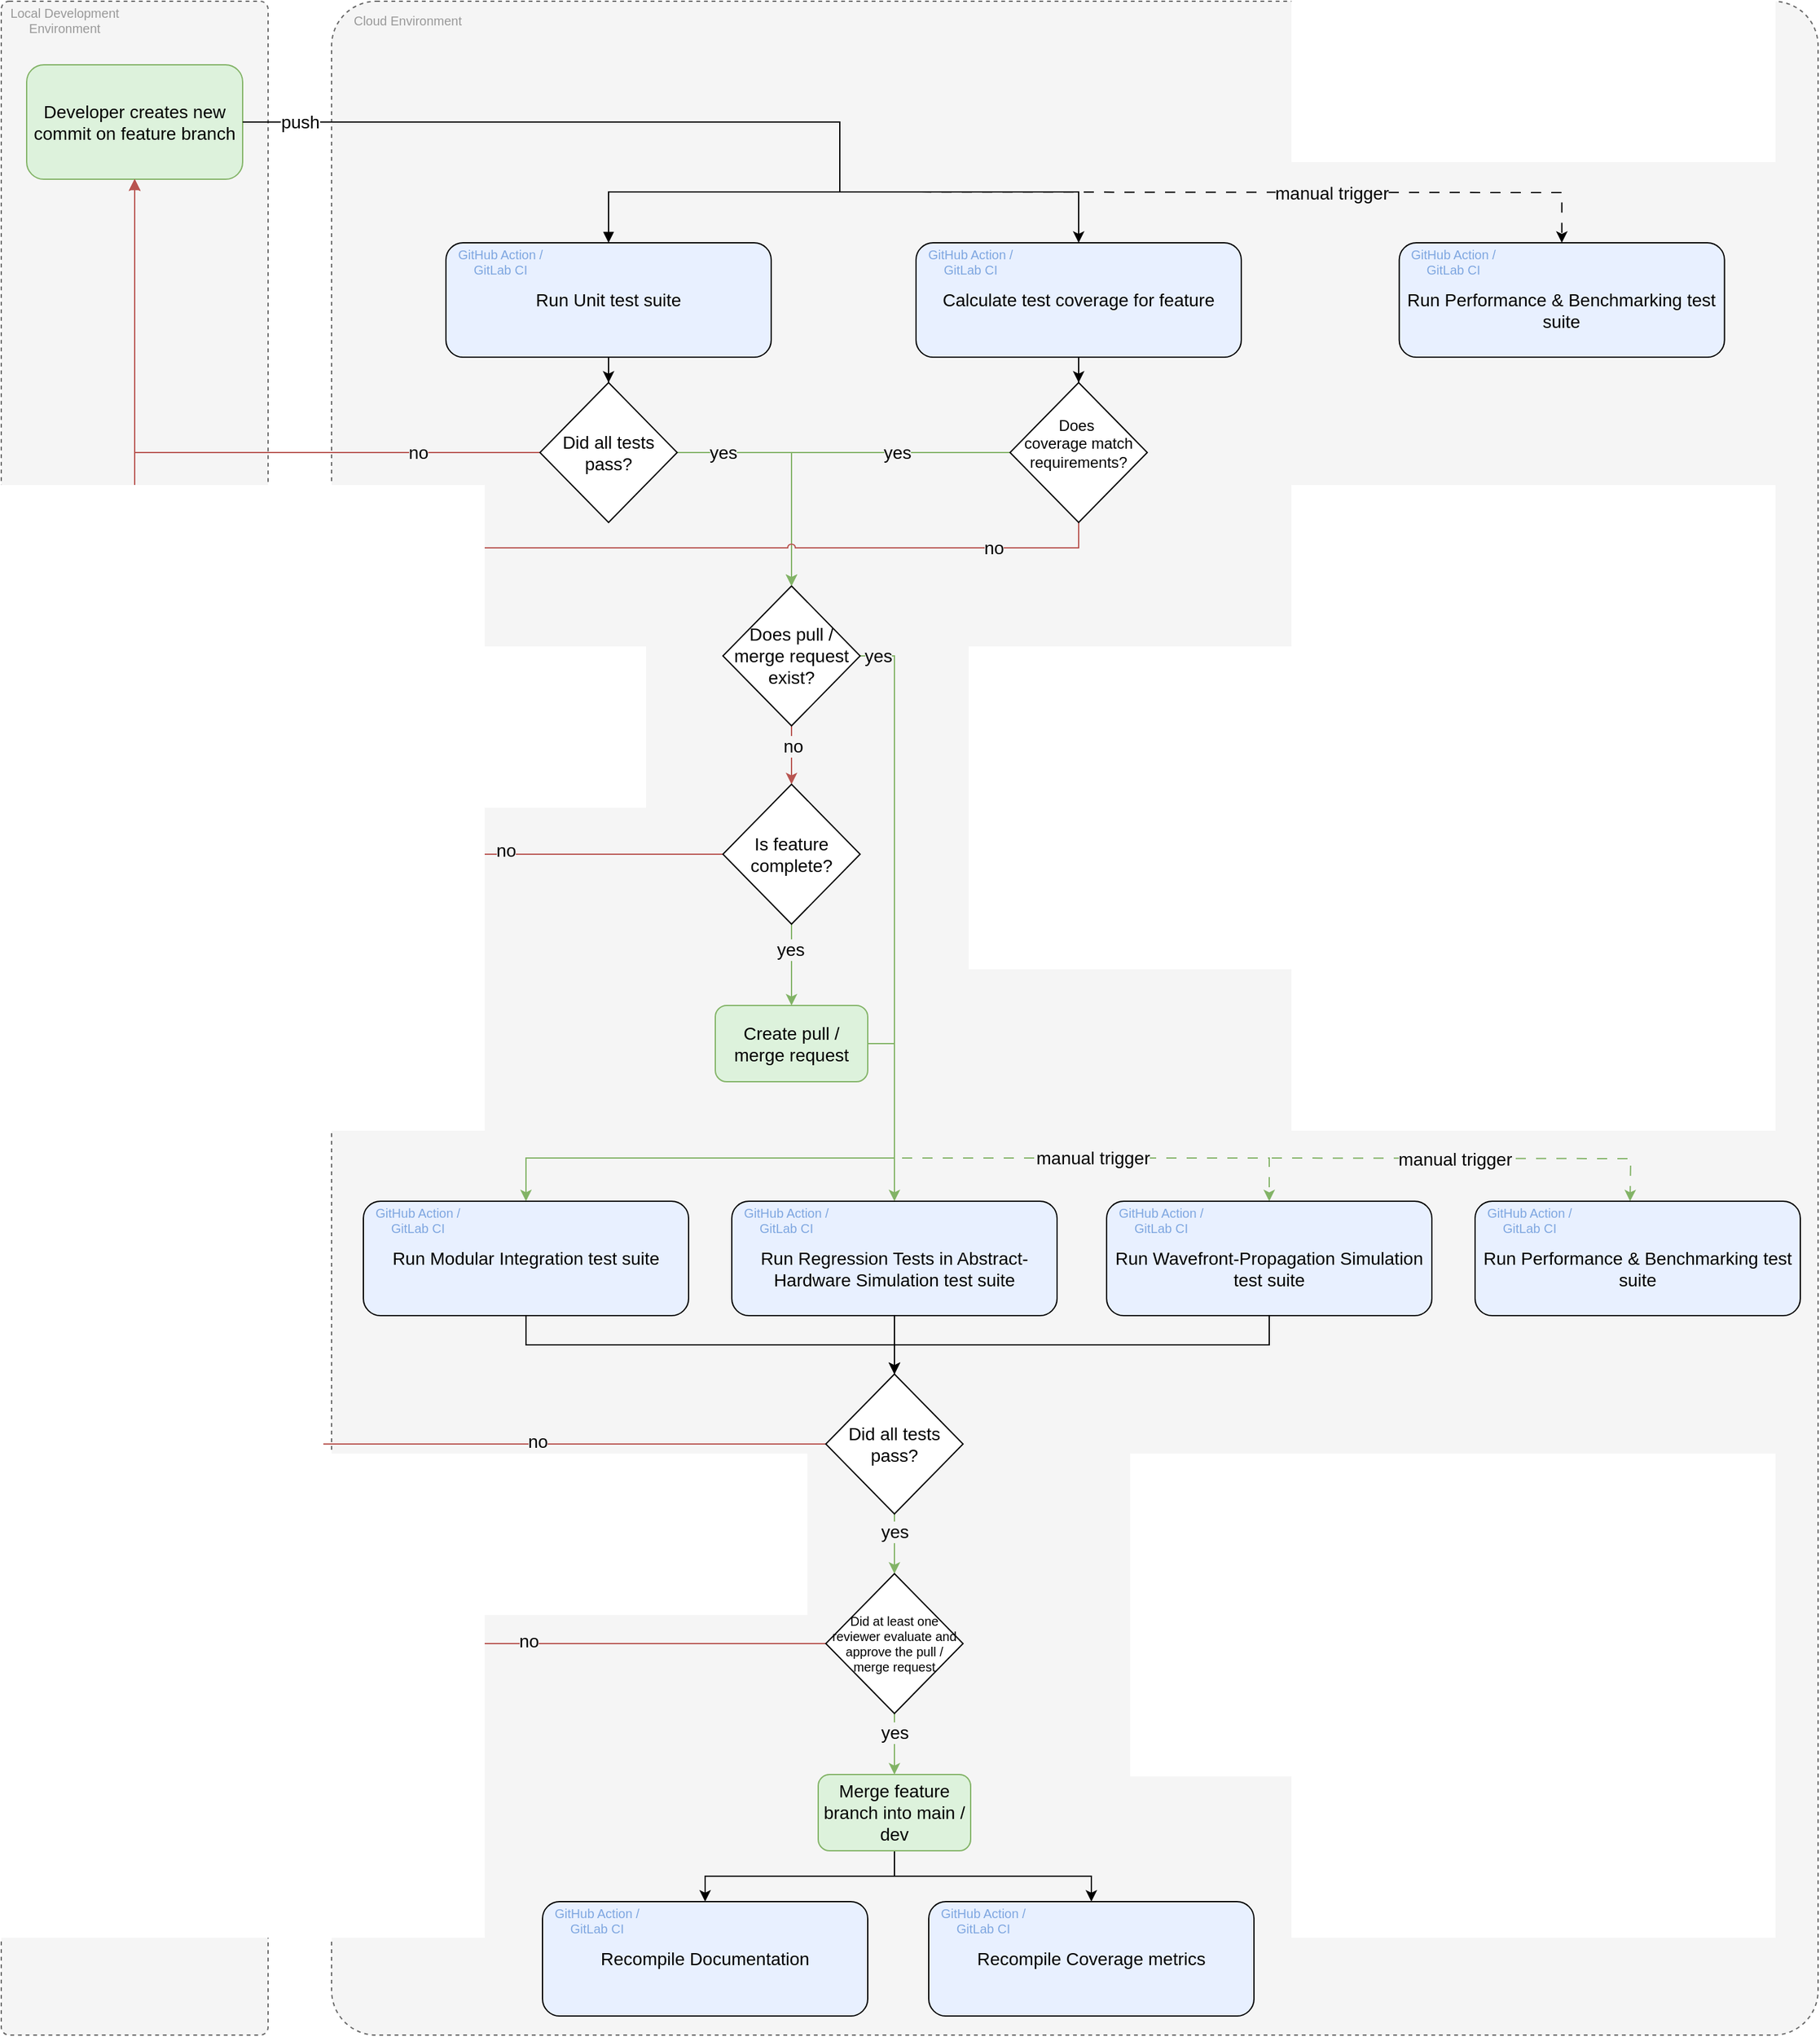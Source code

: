 <mxfile version="28.0.6">
  <diagram id="diagram1" name="CI/CD Testing Strategy">
    <mxGraphModel dx="2524" dy="2319" grid="1" gridSize="10" guides="1" tooltips="1" connect="1" arrows="1" fold="1" page="1" pageScale="1" pageWidth="827" pageHeight="1169" math="0" shadow="0">
      <root>
        <mxCell id="0" />
        <mxCell id="1" parent="0" />
        <mxCell id="tsUWQP2c0bH251ntCYhW-94" value="" style="rounded=1;whiteSpace=wrap;html=1;fillColor=#f5f5f5;dashed=1;strokeColor=#666666;fontColor=#333333;arcSize=3;" parent="1" vertex="1">
          <mxGeometry x="-140" y="-150" width="210" height="1600" as="geometry" />
        </mxCell>
        <mxCell id="tsUWQP2c0bH251ntCYhW-95" value="Local Development Environment" style="text;html=1;align=center;verticalAlign=middle;whiteSpace=wrap;rounded=0;fontSize=10;fontColor=#999999;" parent="1" vertex="1">
          <mxGeometry x="-140" y="-150" width="100" height="30" as="geometry" />
        </mxCell>
        <mxCell id="tsUWQP2c0bH251ntCYhW-91" value="" style="rounded=1;whiteSpace=wrap;html=1;fillColor=#f5f5f5;dashed=1;strokeColor=#666666;fontColor=#333333;arcSize=3;" parent="1" vertex="1">
          <mxGeometry x="120" y="-150" width="1170" height="1600" as="geometry" />
        </mxCell>
        <mxCell id="tsUWQP2c0bH251ntCYhW-81" style="edgeStyle=orthogonalEdgeStyle;rounded=0;orthogonalLoop=1;jettySize=auto;html=1;exitX=1;exitY=0.5;exitDx=0;exitDy=0;entryX=0.5;entryY=0;entryDx=0;entryDy=0;fontColor=#000000;strokeColor=#000000;" parent="1" source="2" target="tsUWQP2c0bH251ntCYhW-79" edge="1">
          <mxGeometry relative="1" as="geometry">
            <Array as="points">
              <mxPoint x="520" y="-55" />
              <mxPoint x="520" />
              <mxPoint x="708" />
            </Array>
          </mxGeometry>
        </mxCell>
        <mxCell id="2" value="Developer creates new commit on feature branch" style="rounded=1;whiteSpace=wrap;html=1;strokeColor=#82b366;fillColor=#DDF2DC;fontSize=14;fontColor=#000000;" parent="1" vertex="1">
          <mxGeometry x="-120" y="-100" width="170" height="90" as="geometry" />
        </mxCell>
        <mxCell id="tsUWQP2c0bH251ntCYhW-20" value="" style="edgeStyle=orthogonalEdgeStyle;rounded=0;orthogonalLoop=1;jettySize=auto;html=1;strokeColor=#000000;" parent="1" source="4" target="tsUWQP2c0bH251ntCYhW-18" edge="1">
          <mxGeometry relative="1" as="geometry" />
        </mxCell>
        <mxCell id="4" value="Run Unit test suite" style="rounded=1;whiteSpace=wrap;html=1;strokeColor=#000000;fillColor=#e8f0ff;fontSize=14;fontColor=#000000;" parent="1" vertex="1">
          <mxGeometry x="210" y="40" width="256" height="90" as="geometry" />
        </mxCell>
        <mxCell id="tsUWQP2c0bH251ntCYhW-17" value="" style="edgeStyle=orthogonalEdgeStyle;rounded=0;orthogonalLoop=1;jettySize=auto;html=1;exitX=1;exitY=0.5;exitDx=0;exitDy=0;fillColor=#d5e8d4;strokeColor=#82b366;" parent="1" source="tsUWQP2c0bH251ntCYhW-18" target="tsUWQP2c0bH251ntCYhW-16" edge="1">
          <mxGeometry relative="1" as="geometry">
            <mxPoint x="422" y="220" as="sourcePoint" />
            <Array as="points">
              <mxPoint x="482" y="205" />
            </Array>
          </mxGeometry>
        </mxCell>
        <mxCell id="tsUWQP2c0bH251ntCYhW-21" value="yes" style="edgeLabel;html=1;align=center;verticalAlign=middle;resizable=0;points=[];fontSize=14;labelBackgroundColor=#F5F5F5;fontColor=#000000;" parent="tsUWQP2c0bH251ntCYhW-17" vertex="1" connectable="0">
          <mxGeometry x="0.354" y="-2" relative="1" as="geometry">
            <mxPoint x="-52" y="-42" as="offset" />
          </mxGeometry>
        </mxCell>
        <mxCell id="e2_3" style="edgeStyle=orthogonalEdgeStyle;rounded=0;orthogonalLoop=1;jettySize=auto;html=1;endArrow=block;entryX=0.5;entryY=0;entryDx=0;entryDy=0;fontSize=14;fontColor=#000000;strokeColor=#000000;" parent="1" source="2" target="4" edge="1">
          <mxGeometry relative="1" as="geometry">
            <mxPoint x="260" y="65" as="targetPoint" />
            <Array as="points">
              <mxPoint x="520" y="-55" />
              <mxPoint x="520" />
              <mxPoint x="338" />
            </Array>
          </mxGeometry>
        </mxCell>
        <mxCell id="tsUWQP2c0bH251ntCYhW-11" value="push" style="edgeLabel;html=1;align=center;verticalAlign=middle;resizable=0;points=[];fontSize=14;labelBackgroundColor=#FFFFFF;fontColor=#000000;" parent="e2_3" vertex="1" connectable="0">
          <mxGeometry x="-0.3" y="2" relative="1" as="geometry">
            <mxPoint x="-217" y="2" as="offset" />
          </mxGeometry>
        </mxCell>
        <mxCell id="e6_2" value="" style="edgeStyle=orthogonalEdgeStyle;rounded=0;orthogonalLoop=1;jettySize=auto;html=1;endArrow=block;fontSize=14;exitX=0;exitY=0.5;exitDx=0;exitDy=0;fillColor=#f8cecc;strokeColor=#b85450;" parent="1" source="tsUWQP2c0bH251ntCYhW-18" target="2" edge="1">
          <mxGeometry x="-0.607" relative="1" as="geometry">
            <mxPoint x="392" y="190" as="sourcePoint" />
            <mxPoint as="offset" />
          </mxGeometry>
        </mxCell>
        <mxCell id="ScztevkAjZQJJXq5RaSU-5" value="no" style="edgeLabel;html=1;align=center;verticalAlign=middle;resizable=0;points=[];fontSize=14;labelBackgroundColor=#F5F5F5;fontColor=#000000;" vertex="1" connectable="0" parent="e6_2">
          <mxGeometry x="-0.649" y="-4" relative="1" as="geometry">
            <mxPoint x="-3" y="4" as="offset" />
          </mxGeometry>
        </mxCell>
        <mxCell id="tsUWQP2c0bH251ntCYhW-13" value="GitHub Action / GitLab CI" style="text;html=1;align=center;verticalAlign=middle;whiteSpace=wrap;rounded=0;fontSize=10;fontColor=#7EA6E0;" parent="1" vertex="1">
          <mxGeometry x="210" y="40" width="86" height="30" as="geometry" />
        </mxCell>
        <mxCell id="tsUWQP2c0bH251ntCYhW-32" value="" style="edgeStyle=orthogonalEdgeStyle;rounded=0;orthogonalLoop=1;jettySize=auto;html=1;fillColor=#f8cecc;strokeColor=#b85450;" parent="1" source="tsUWQP2c0bH251ntCYhW-16" target="tsUWQP2c0bH251ntCYhW-31" edge="1">
          <mxGeometry relative="1" as="geometry" />
        </mxCell>
        <mxCell id="tsUWQP2c0bH251ntCYhW-34" value="no" style="edgeLabel;html=1;align=center;verticalAlign=middle;resizable=0;points=[];fontSize=14;fontColor=#000000;labelBackgroundColor=#F5F5F5;" parent="tsUWQP2c0bH251ntCYhW-32" vertex="1" connectable="0">
          <mxGeometry x="-0.34" y="1" relative="1" as="geometry">
            <mxPoint y="1" as="offset" />
          </mxGeometry>
        </mxCell>
        <mxCell id="tsUWQP2c0bH251ntCYhW-38" style="edgeStyle=orthogonalEdgeStyle;rounded=0;orthogonalLoop=1;jettySize=auto;html=1;exitX=1;exitY=0.5;exitDx=0;exitDy=0;endArrow=classic;endFill=1;entryX=0.5;entryY=0;entryDx=0;entryDy=0;fillColor=#d5e8d4;strokeColor=#82b366;" parent="1" source="tsUWQP2c0bH251ntCYhW-16" target="tsUWQP2c0bH251ntCYhW-45" edge="1">
          <mxGeometry relative="1" as="geometry">
            <mxPoint x="289" y="365" as="sourcePoint" />
            <mxPoint x="553" y="760" as="targetPoint" />
            <Array as="points">
              <mxPoint x="563" y="365" />
            </Array>
          </mxGeometry>
        </mxCell>
        <mxCell id="tsUWQP2c0bH251ntCYhW-39" value="yes" style="edgeLabel;html=1;align=center;verticalAlign=middle;resizable=0;points=[];fontSize=14;fontColor=#000000;labelBackgroundColor=#F5F5F5;" parent="tsUWQP2c0bH251ntCYhW-38" vertex="1" connectable="0">
          <mxGeometry x="-0.447" y="3" relative="1" as="geometry">
            <mxPoint x="-16" y="-99" as="offset" />
          </mxGeometry>
        </mxCell>
        <mxCell id="tsUWQP2c0bH251ntCYhW-16" value="Does pull / merge request exist?" style="rhombus;whiteSpace=wrap;html=1;strokeColor=#000000;fillColor=#ffffff;fontSize=14;fontColor=#000000;" parent="1" vertex="1">
          <mxGeometry x="428" y="310" width="108" height="110" as="geometry" />
        </mxCell>
        <mxCell id="tsUWQP2c0bH251ntCYhW-18" value="Did all tests pass?" style="rhombus;whiteSpace=wrap;html=1;strokeColor=#000000;fillColor=#ffffff;fontSize=14;fontColor=#000000;" parent="1" vertex="1">
          <mxGeometry x="284" y="150" width="108" height="110" as="geometry" />
        </mxCell>
        <mxCell id="tsUWQP2c0bH251ntCYhW-26" value="" style="edgeStyle=orthogonalEdgeStyle;rounded=0;orthogonalLoop=1;jettySize=auto;html=1;fillColor=#d5e8d4;strokeColor=#82b366;" parent="1" source="tsUWQP2c0bH251ntCYhW-31" target="tsUWQP2c0bH251ntCYhW-25" edge="1">
          <mxGeometry relative="1" as="geometry">
            <mxPoint x="712" y="421" as="sourcePoint" />
          </mxGeometry>
        </mxCell>
        <mxCell id="tsUWQP2c0bH251ntCYhW-35" value="yes" style="edgeLabel;html=1;align=center;verticalAlign=middle;resizable=0;points=[];fontSize=14;labelBackgroundColor=#F5F5F5;fontColor=#000000;" parent="tsUWQP2c0bH251ntCYhW-26" vertex="1" connectable="0">
          <mxGeometry x="-0.375" y="-1" relative="1" as="geometry">
            <mxPoint as="offset" />
          </mxGeometry>
        </mxCell>
        <mxCell id="tsUWQP2c0bH251ntCYhW-27" style="edgeStyle=orthogonalEdgeStyle;rounded=0;orthogonalLoop=1;jettySize=auto;html=1;exitX=0;exitY=0.5;exitDx=0;exitDy=0;fillColor=#f8cecc;strokeColor=#b85450;" parent="1" source="tsUWQP2c0bH251ntCYhW-31" target="2" edge="1">
          <mxGeometry relative="1" as="geometry">
            <mxPoint x="584" y="335" as="sourcePoint" />
          </mxGeometry>
        </mxCell>
        <mxCell id="tsUWQP2c0bH251ntCYhW-28" value="no" style="edgeLabel;html=1;align=center;verticalAlign=middle;resizable=0;points=[];fontSize=14;labelBackgroundColor=#F5F5F5;fontColor=#000000;" parent="tsUWQP2c0bH251ntCYhW-27" vertex="1" connectable="0">
          <mxGeometry x="-0.655" y="-3" relative="1" as="geometry">
            <mxPoint as="offset" />
          </mxGeometry>
        </mxCell>
        <mxCell id="tsUWQP2c0bH251ntCYhW-37" value="" style="edgeStyle=orthogonalEdgeStyle;rounded=0;orthogonalLoop=1;jettySize=auto;html=1;entryX=0.5;entryY=0;entryDx=0;entryDy=0;exitX=1;exitY=0.5;exitDx=0;exitDy=0;fillColor=#d5e8d4;strokeColor=#82b366;" parent="1" source="tsUWQP2c0bH251ntCYhW-25" target="tsUWQP2c0bH251ntCYhW-42" edge="1">
          <mxGeometry relative="1" as="geometry">
            <mxPoint x="317" y="670" as="sourcePoint" />
            <mxPoint x="283" y="830" as="targetPoint" />
            <Array as="points">
              <mxPoint x="563" y="670" />
              <mxPoint x="563" y="760" />
              <mxPoint x="273" y="760" />
            </Array>
          </mxGeometry>
        </mxCell>
        <mxCell id="tsUWQP2c0bH251ntCYhW-25" value="Create pull / merge request" style="whiteSpace=wrap;html=1;fontSize=14;fillColor=#DDF2DC;strokeColor=#82b366;rounded=1;fontColor=#000000;" parent="1" vertex="1">
          <mxGeometry x="422" y="640" width="120" height="60" as="geometry" />
        </mxCell>
        <mxCell id="tsUWQP2c0bH251ntCYhW-31" value="Is feature complete?" style="rhombus;whiteSpace=wrap;html=1;strokeColor=#000000;fillColor=#ffffff;fontSize=14;fontColor=#000000;" parent="1" vertex="1">
          <mxGeometry x="428" y="466" width="108" height="110" as="geometry" />
        </mxCell>
        <mxCell id="tsUWQP2c0bH251ntCYhW-57" style="edgeStyle=orthogonalEdgeStyle;rounded=0;orthogonalLoop=1;jettySize=auto;html=1;exitX=0.5;exitY=1;exitDx=0;exitDy=0;entryX=0.5;entryY=0;entryDx=0;entryDy=0;fontColor=#000000;strokeColor=#000000;" parent="1" source="tsUWQP2c0bH251ntCYhW-42" target="tsUWQP2c0bH251ntCYhW-56" edge="1">
          <mxGeometry relative="1" as="geometry" />
        </mxCell>
        <mxCell id="tsUWQP2c0bH251ntCYhW-42" value="Run Modular Integration test suite" style="rounded=1;whiteSpace=wrap;html=1;strokeColor=#000000;fillColor=#e8f0ff;fontSize=14;fontColor=#000000;" parent="1" vertex="1">
          <mxGeometry x="145" y="794" width="256" height="90" as="geometry" />
        </mxCell>
        <mxCell id="tsUWQP2c0bH251ntCYhW-43" value="GitHub Action / GitLab CI" style="text;html=1;align=center;verticalAlign=middle;whiteSpace=wrap;rounded=0;fontSize=10;fontColor=#7EA6E0;" parent="1" vertex="1">
          <mxGeometry x="145" y="794" width="86" height="30" as="geometry" />
        </mxCell>
        <mxCell id="tsUWQP2c0bH251ntCYhW-59" style="edgeStyle=orthogonalEdgeStyle;rounded=0;orthogonalLoop=1;jettySize=auto;html=1;exitX=0.5;exitY=1;exitDx=0;exitDy=0;entryX=0.5;entryY=0;entryDx=0;entryDy=0;fontColor=#000000;strokeColor=#000000;" parent="1" source="tsUWQP2c0bH251ntCYhW-45" target="tsUWQP2c0bH251ntCYhW-56" edge="1">
          <mxGeometry relative="1" as="geometry" />
        </mxCell>
        <mxCell id="tsUWQP2c0bH251ntCYhW-45" value="&lt;div&gt;&lt;br&gt;&lt;/div&gt;Run Regression Tests in Abstract-Hardware Simulation test suite" style="rounded=1;whiteSpace=wrap;html=1;strokeColor=#000000;fillColor=#e8f0ff;fontSize=14;fontColor=#000000;" parent="1" vertex="1">
          <mxGeometry x="435" y="794" width="256" height="90" as="geometry" />
        </mxCell>
        <mxCell id="tsUWQP2c0bH251ntCYhW-46" value="GitHub Action / GitLab CI" style="text;html=1;align=center;verticalAlign=middle;whiteSpace=wrap;rounded=0;fontSize=10;fontColor=#7EA6E0;" parent="1" vertex="1">
          <mxGeometry x="435" y="794" width="86" height="30" as="geometry" />
        </mxCell>
        <mxCell id="tsUWQP2c0bH251ntCYhW-52" style="edgeStyle=orthogonalEdgeStyle;rounded=0;orthogonalLoop=1;jettySize=auto;html=1;entryX=0.5;entryY=0;entryDx=0;entryDy=0;fillColor=#d5e8d4;strokeColor=#82b366;dashed=1;dashPattern=8 8;" parent="1" target="tsUWQP2c0bH251ntCYhW-47" edge="1">
          <mxGeometry relative="1" as="geometry">
            <mxPoint x="861" y="830" as="targetPoint" />
            <mxPoint x="563" y="670" as="sourcePoint" />
            <Array as="points">
              <mxPoint x="563" y="760" />
              <mxPoint x="858" y="760" />
            </Array>
          </mxGeometry>
        </mxCell>
        <mxCell id="ScztevkAjZQJJXq5RaSU-8" value="manual trigger" style="edgeLabel;html=1;align=center;verticalAlign=middle;resizable=0;points=[];fontColor=#000000;labelBackgroundColor=#F5F5F5;fontSize=14;" vertex="1" connectable="0" parent="tsUWQP2c0bH251ntCYhW-52">
          <mxGeometry x="0.355" y="2" relative="1" as="geometry">
            <mxPoint x="-38" y="2" as="offset" />
          </mxGeometry>
        </mxCell>
        <mxCell id="tsUWQP2c0bH251ntCYhW-60" style="edgeStyle=orthogonalEdgeStyle;rounded=0;orthogonalLoop=1;jettySize=auto;html=1;exitX=0.5;exitY=1;exitDx=0;exitDy=0;fontColor=#000000;strokeColor=#000000;" parent="1" source="tsUWQP2c0bH251ntCYhW-47" target="tsUWQP2c0bH251ntCYhW-56" edge="1">
          <mxGeometry relative="1" as="geometry" />
        </mxCell>
        <mxCell id="tsUWQP2c0bH251ntCYhW-47" value="&lt;div&gt;&lt;br&gt;&lt;/div&gt;Run Wavefront-Propagation Simulation test suite" style="rounded=1;whiteSpace=wrap;html=1;strokeColor=#000000;fillColor=#e8f0ff;fontSize=14;fontColor=#000000;" parent="1" vertex="1">
          <mxGeometry x="730" y="794" width="256" height="90" as="geometry" />
        </mxCell>
        <mxCell id="tsUWQP2c0bH251ntCYhW-62" value="" style="edgeStyle=orthogonalEdgeStyle;rounded=0;orthogonalLoop=1;jettySize=auto;html=1;fillColor=#d5e8d4;strokeColor=#82b366;" parent="1" source="tsUWQP2c0bH251ntCYhW-56" target="tsUWQP2c0bH251ntCYhW-61" edge="1">
          <mxGeometry relative="1" as="geometry" />
        </mxCell>
        <mxCell id="tsUWQP2c0bH251ntCYhW-65" value="yes" style="edgeLabel;html=1;align=center;verticalAlign=middle;resizable=0;points=[];fontSize=14;labelBackgroundColor=#F5F5F5;fontColor=#000000;" parent="tsUWQP2c0bH251ntCYhW-62" vertex="1" connectable="0">
          <mxGeometry x="-0.4" relative="1" as="geometry">
            <mxPoint as="offset" />
          </mxGeometry>
        </mxCell>
        <mxCell id="tsUWQP2c0bH251ntCYhW-67" style="edgeStyle=orthogonalEdgeStyle;rounded=0;orthogonalLoop=1;jettySize=auto;html=1;exitX=0;exitY=0.5;exitDx=0;exitDy=0;entryX=0.5;entryY=1;entryDx=0;entryDy=0;fillColor=#f8cecc;strokeColor=#b85450;" parent="1" source="tsUWQP2c0bH251ntCYhW-56" target="2" edge="1">
          <mxGeometry relative="1" as="geometry" />
        </mxCell>
        <mxCell id="tsUWQP2c0bH251ntCYhW-71" value="no" style="edgeLabel;html=1;align=center;verticalAlign=middle;resizable=0;points=[];fontSize=14;labelBackgroundColor=#F5F5F5;fontColor=#000000;" parent="tsUWQP2c0bH251ntCYhW-67" vertex="1" connectable="0">
          <mxGeometry x="-0.705" y="-2" relative="1" as="geometry">
            <mxPoint as="offset" />
          </mxGeometry>
        </mxCell>
        <mxCell id="tsUWQP2c0bH251ntCYhW-56" value="Did all tests pass?" style="rhombus;whiteSpace=wrap;html=1;strokeColor=#000000;fillColor=#ffffff;fontSize=14;fontColor=#000000;" parent="1" vertex="1">
          <mxGeometry x="509" y="930" width="108" height="110" as="geometry" />
        </mxCell>
        <mxCell id="tsUWQP2c0bH251ntCYhW-64" value="" style="edgeStyle=orthogonalEdgeStyle;rounded=0;orthogonalLoop=1;jettySize=auto;html=1;fillColor=#d5e8d4;strokeColor=#82b366;" parent="1" source="tsUWQP2c0bH251ntCYhW-61" target="tsUWQP2c0bH251ntCYhW-63" edge="1">
          <mxGeometry relative="1" as="geometry" />
        </mxCell>
        <mxCell id="tsUWQP2c0bH251ntCYhW-66" value="yes" style="edgeLabel;html=1;align=center;verticalAlign=middle;resizable=0;points=[];fontSize=14;labelBackgroundColor=#F5F5F5;fontColor=#000000;" parent="tsUWQP2c0bH251ntCYhW-64" vertex="1" connectable="0">
          <mxGeometry x="-0.4" relative="1" as="geometry">
            <mxPoint as="offset" />
          </mxGeometry>
        </mxCell>
        <mxCell id="tsUWQP2c0bH251ntCYhW-69" style="edgeStyle=orthogonalEdgeStyle;rounded=0;orthogonalLoop=1;jettySize=auto;html=1;entryX=0.5;entryY=1;entryDx=0;entryDy=0;fillColor=#f8cecc;strokeColor=#b85450;" parent="1" source="tsUWQP2c0bH251ntCYhW-61" target="2" edge="1">
          <mxGeometry relative="1" as="geometry" />
        </mxCell>
        <mxCell id="tsUWQP2c0bH251ntCYhW-70" value="no" style="edgeLabel;html=1;align=center;verticalAlign=middle;resizable=0;points=[];fontSize=14;labelBackgroundColor=#F5F5F5;fontColor=#000000;" parent="tsUWQP2c0bH251ntCYhW-69" vertex="1" connectable="0">
          <mxGeometry x="-0.724" y="-2" relative="1" as="geometry">
            <mxPoint as="offset" />
          </mxGeometry>
        </mxCell>
        <mxCell id="tsUWQP2c0bH251ntCYhW-61" value="Did at least one reviewer evaluate and approve the pull / merge request" style="rhombus;whiteSpace=wrap;html=1;strokeColor=#000000;fillColor=#ffffff;fontSize=10;fontColor=#000000;" parent="1" vertex="1">
          <mxGeometry x="509" y="1087" width="108" height="110" as="geometry" />
        </mxCell>
        <mxCell id="tsUWQP2c0bH251ntCYhW-77" style="edgeStyle=orthogonalEdgeStyle;rounded=0;orthogonalLoop=1;jettySize=auto;html=1;exitX=0.5;exitY=1;exitDx=0;exitDy=0;entryX=0.5;entryY=0;entryDx=0;entryDy=0;fontColor=#000000;strokeColor=#000000;" parent="1" source="tsUWQP2c0bH251ntCYhW-63" target="tsUWQP2c0bH251ntCYhW-73" edge="1">
          <mxGeometry relative="1" as="geometry" />
        </mxCell>
        <mxCell id="tsUWQP2c0bH251ntCYhW-78" style="edgeStyle=orthogonalEdgeStyle;rounded=0;orthogonalLoop=1;jettySize=auto;html=1;exitX=0.5;exitY=1;exitDx=0;exitDy=0;fontColor=#000000;strokeColor=#000000;" parent="1" source="tsUWQP2c0bH251ntCYhW-63" target="tsUWQP2c0bH251ntCYhW-75" edge="1">
          <mxGeometry relative="1" as="geometry" />
        </mxCell>
        <mxCell id="tsUWQP2c0bH251ntCYhW-63" value="&lt;font style=&quot;font-size: 14px;&quot;&gt;Merge feature branch into main / dev&lt;/font&gt;" style="rounded=1;whiteSpace=wrap;html=1;fontSize=10;fillColor=#DDF2DC;strokeColor=#82b366;fontColor=#000000;" parent="1" vertex="1">
          <mxGeometry x="503" y="1245" width="120" height="60" as="geometry" />
        </mxCell>
        <mxCell id="tsUWQP2c0bH251ntCYhW-73" value="Recompile Documentation" style="rounded=1;whiteSpace=wrap;html=1;strokeColor=#000000;fillColor=#e8f0ff;fontSize=14;fontColor=#000000;" parent="1" vertex="1">
          <mxGeometry x="286" y="1345" width="256" height="90" as="geometry" />
        </mxCell>
        <mxCell id="tsUWQP2c0bH251ntCYhW-74" value="GitHub Action / GitLab CI" style="text;html=1;align=center;verticalAlign=middle;whiteSpace=wrap;rounded=0;fontSize=10;fontColor=#7EA6E0;" parent="1" vertex="1">
          <mxGeometry x="286" y="1345" width="86" height="30" as="geometry" />
        </mxCell>
        <mxCell id="tsUWQP2c0bH251ntCYhW-75" value="Recompile Coverage metrics" style="rounded=1;whiteSpace=wrap;html=1;strokeColor=#000000;fillColor=#e8f0ff;fontSize=14;fontColor=#000000;" parent="1" vertex="1">
          <mxGeometry x="590" y="1345" width="256" height="90" as="geometry" />
        </mxCell>
        <mxCell id="tsUWQP2c0bH251ntCYhW-76" value="GitHub Action / GitLab CI" style="text;html=1;align=center;verticalAlign=middle;whiteSpace=wrap;rounded=0;fontSize=10;fontColor=#7EA6E0;" parent="1" vertex="1">
          <mxGeometry x="590" y="1345" width="86" height="30" as="geometry" />
        </mxCell>
        <mxCell id="tsUWQP2c0bH251ntCYhW-83" value="" style="edgeStyle=orthogonalEdgeStyle;rounded=0;orthogonalLoop=1;jettySize=auto;html=1;entryX=0.5;entryY=0;entryDx=0;entryDy=0;strokeColor=#000000;" parent="1" source="tsUWQP2c0bH251ntCYhW-79" target="tsUWQP2c0bH251ntCYhW-82" edge="1">
          <mxGeometry relative="1" as="geometry">
            <mxPoint x="708" y="150" as="targetPoint" />
          </mxGeometry>
        </mxCell>
        <mxCell id="tsUWQP2c0bH251ntCYhW-79" value="Calculate test coverage for feature" style="rounded=1;whiteSpace=wrap;html=1;strokeColor=#000000;fillColor=#e8f0ff;fontSize=14;fontColor=#000000;" parent="1" vertex="1">
          <mxGeometry x="580" y="40" width="256" height="90" as="geometry" />
        </mxCell>
        <mxCell id="tsUWQP2c0bH251ntCYhW-80" value="GitHub Action / GitLab CI" style="text;html=1;align=center;verticalAlign=middle;whiteSpace=wrap;rounded=0;fontSize=10;fontColor=#7EA6E0;" parent="1" vertex="1">
          <mxGeometry x="580" y="40" width="86" height="30" as="geometry" />
        </mxCell>
        <mxCell id="tsUWQP2c0bH251ntCYhW-84" style="edgeStyle=orthogonalEdgeStyle;rounded=0;orthogonalLoop=1;jettySize=auto;html=1;exitX=0;exitY=0.5;exitDx=0;exitDy=0;fillColor=#d5e8d4;strokeColor=#82b366;" parent="1" source="tsUWQP2c0bH251ntCYhW-82" target="tsUWQP2c0bH251ntCYhW-16" edge="1">
          <mxGeometry relative="1" as="geometry" />
        </mxCell>
        <mxCell id="tsUWQP2c0bH251ntCYhW-85" value="yes" style="edgeLabel;html=1;align=center;verticalAlign=middle;resizable=0;points=[];fontSize=14;labelBackgroundColor=#F5F5F5;fontColor=#000000;" parent="tsUWQP2c0bH251ntCYhW-84" vertex="1" connectable="0">
          <mxGeometry x="-0.357" relative="1" as="geometry">
            <mxPoint as="offset" />
          </mxGeometry>
        </mxCell>
        <mxCell id="tsUWQP2c0bH251ntCYhW-87" style="edgeStyle=orthogonalEdgeStyle;rounded=0;orthogonalLoop=1;jettySize=auto;html=1;exitX=0.5;exitY=1;exitDx=0;exitDy=0;entryX=0.5;entryY=1;entryDx=0;entryDy=0;jumpStyle=arc;fillColor=#f8cecc;strokeColor=#b85450;" parent="1" source="tsUWQP2c0bH251ntCYhW-82" target="2" edge="1">
          <mxGeometry relative="1" as="geometry" />
        </mxCell>
        <mxCell id="tsUWQP2c0bH251ntCYhW-88" value="no" style="edgeLabel;html=1;align=center;verticalAlign=middle;resizable=0;points=[];fontSize=14;labelBackgroundColor=#F5F5F5;fontColor=#000000;" parent="tsUWQP2c0bH251ntCYhW-87" vertex="1" connectable="0">
          <mxGeometry x="-0.832" y="2" relative="1" as="geometry">
            <mxPoint x="1" y="-2" as="offset" />
          </mxGeometry>
        </mxCell>
        <mxCell id="tsUWQP2c0bH251ntCYhW-82" value="Does&amp;nbsp;&lt;div&gt;coverage match requirements?&lt;/div&gt;&lt;div&gt;&lt;br&gt;&lt;/div&gt;" style="rhombus;whiteSpace=wrap;html=1;strokeColor=#000000;fillColor=#ffffff;fontSize=12;fontColor=#000000;" parent="1" vertex="1">
          <mxGeometry x="654" y="150" width="108" height="110" as="geometry" />
        </mxCell>
        <mxCell id="tsUWQP2c0bH251ntCYhW-92" value="Cloud Environment" style="text;html=1;align=center;verticalAlign=middle;whiteSpace=wrap;rounded=0;fontSize=10;fontColor=#999999;" parent="1" vertex="1">
          <mxGeometry x="130" y="-150" width="100" height="30" as="geometry" />
        </mxCell>
        <mxCell id="ScztevkAjZQJJXq5RaSU-11" value="GitHub Action / GitLab CI" style="text;html=1;align=center;verticalAlign=middle;whiteSpace=wrap;rounded=0;fontSize=10;fontColor=#7EA6E0;" vertex="1" parent="1">
          <mxGeometry x="729.663" y="794" width="86" height="30" as="geometry" />
        </mxCell>
        <mxCell id="ScztevkAjZQJJXq5RaSU-16" value="&lt;div&gt;&lt;br&gt;&lt;/div&gt;Run Performance &amp;amp; Benchmarking test suite" style="rounded=1;whiteSpace=wrap;html=1;strokeColor=#000000;fillColor=#e8f0ff;fontSize=14;fontColor=#000000;" vertex="1" parent="1">
          <mxGeometry x="960.33" y="40.0" width="256" height="90" as="geometry" />
        </mxCell>
        <mxCell id="ScztevkAjZQJJXq5RaSU-27" style="edgeStyle=orthogonalEdgeStyle;rounded=0;orthogonalLoop=1;jettySize=auto;html=1;entryX=0.5;entryY=0;entryDx=0;entryDy=0;fillColor=#d5e8d4;strokeColor=#82b366;dashed=1;dashPattern=8 8;" edge="1" parent="1">
          <mxGeometry relative="1" as="geometry">
            <mxPoint x="1142.003" y="794" as="targetPoint" />
            <mxPoint x="860" y="760" as="sourcePoint" />
          </mxGeometry>
        </mxCell>
        <mxCell id="ScztevkAjZQJJXq5RaSU-28" value="manual trigger" style="edgeLabel;html=1;align=center;verticalAlign=middle;resizable=0;points=[];fontColor=#000000;labelBackgroundColor=#F5F5F5;fontSize=14;" vertex="1" connectable="0" parent="ScztevkAjZQJJXq5RaSU-27">
          <mxGeometry x="0.355" y="2" relative="1" as="geometry">
            <mxPoint x="-70" y="2" as="offset" />
          </mxGeometry>
        </mxCell>
        <mxCell id="ScztevkAjZQJJXq5RaSU-17" value="GitHub Action / GitLab CI" style="text;html=1;align=center;verticalAlign=middle;whiteSpace=wrap;rounded=0;fontSize=10;fontColor=#7EA6E0;" vertex="1" parent="1">
          <mxGeometry x="960.33" y="40.0" width="86" height="30" as="geometry" />
        </mxCell>
        <mxCell id="ScztevkAjZQJJXq5RaSU-19" style="edgeStyle=orthogonalEdgeStyle;rounded=0;orthogonalLoop=1;jettySize=auto;html=1;fontColor=#000000;strokeColor=#000000;dashed=1;dashPattern=8 8;" edge="1" parent="1" target="ScztevkAjZQJJXq5RaSU-16">
          <mxGeometry relative="1" as="geometry">
            <mxPoint x="520" as="sourcePoint" />
            <mxPoint x="1015.33" y="25" as="targetPoint" />
          </mxGeometry>
        </mxCell>
        <mxCell id="ScztevkAjZQJJXq5RaSU-21" value="&lt;span style=&quot;color: rgba(0, 0, 0, 0); font-family: monospace; font-size: 0px; text-align: start; background-color: rgb(236, 236, 236);&quot;&gt;%3CmxGraphModel%3E%3Croot%3E%3CmxCell%20id%3D%220%22%2F%3E%3CmxCell%20id%3D%221%22%20parent%3D%220%22%2F%3E%3CmxCell%20id%3D%222%22%20value%3D%22manual%20trigger%22%20style%3D%22edgeLabel%3Bhtml%3D1%3Balign%3Dcenter%3BverticalAlign%3Dmiddle%3Bresizable%3D0%3Bpoints%3D%5B%5D%3BfontColor%3D%23000000%3BlabelBackgroundColor%3D%23F5F5F5%3B%22%20vertex%3D%221%22%20connectable%3D%220%22%20parent%3D%221%22%3E%3CmxGeometry%20x%3D%22729.333%22%20y%3D%22761%22%20as%3D%22geometry%22%2F%3E%3C%2FmxCell%3E%3C%2Froot%3E%3C%2FmxGraphModel%manual&lt;/span&gt;" style="edgeLabel;html=1;align=center;verticalAlign=middle;resizable=0;points=[];" vertex="1" connectable="0" parent="ScztevkAjZQJJXq5RaSU-19">
          <mxGeometry x="0.284" y="2" relative="1" as="geometry">
            <mxPoint as="offset" />
          </mxGeometry>
        </mxCell>
        <mxCell id="ScztevkAjZQJJXq5RaSU-22" value="manual trigger" style="edgeLabel;html=1;align=center;verticalAlign=middle;resizable=0;points=[];fontColor=#000000;labelBackgroundColor=#F5F5F5;fontSize=14;" vertex="1" connectable="0" parent="ScztevkAjZQJJXq5RaSU-19">
          <mxGeometry x="0.273" y="7" relative="1" as="geometry">
            <mxPoint y="7" as="offset" />
          </mxGeometry>
        </mxCell>
        <mxCell id="tsUWQP2c0bH251ntCYhW-48" value="GitHub Action / GitLab CI" style="text;html=1;align=center;verticalAlign=middle;whiteSpace=wrap;rounded=0;fontSize=10;fontColor=#7EA6E0;" parent="1" vertex="1">
          <mxGeometry x="1020" y="794" width="86" height="30" as="geometry" />
        </mxCell>
        <mxCell id="ScztevkAjZQJJXq5RaSU-26" value="&lt;div&gt;&lt;br&gt;&lt;/div&gt;Run Performance &amp;amp; Benchmarking test suite" style="rounded=1;whiteSpace=wrap;html=1;strokeColor=#000000;fillColor=#e8f0ff;fontSize=14;fontColor=#000000;" vertex="1" parent="1">
          <mxGeometry x="1020.003" y="794" width="256" height="90" as="geometry" />
        </mxCell>
        <mxCell id="ScztevkAjZQJJXq5RaSU-31" value="GitHub Action / GitLab CI" style="text;html=1;align=center;verticalAlign=middle;whiteSpace=wrap;rounded=0;fontSize=10;fontColor=#7EA6E0;" vertex="1" parent="1">
          <mxGeometry x="1020" y="794" width="86" height="30" as="geometry" />
        </mxCell>
      </root>
    </mxGraphModel>
  </diagram>
</mxfile>
